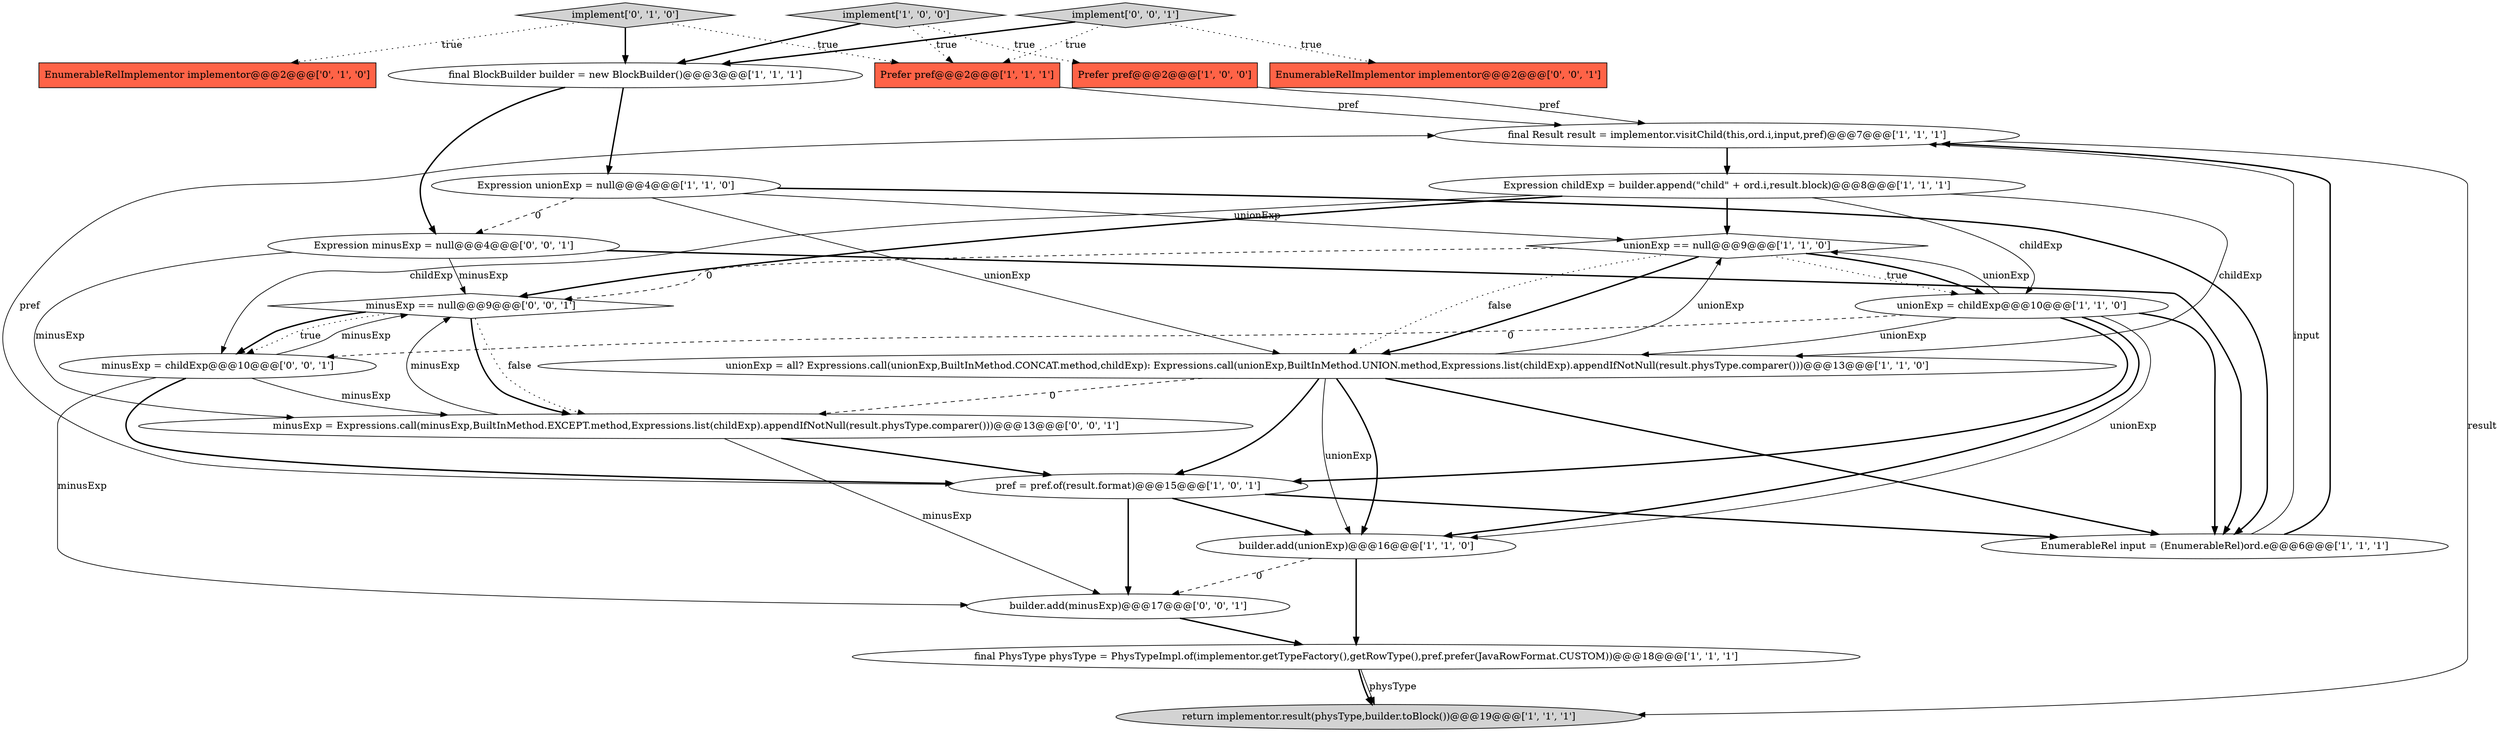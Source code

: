 digraph {
22 [style = filled, label = "builder.add(minusExp)@@@17@@@['0', '0', '1']", fillcolor = white, shape = ellipse image = "AAA0AAABBB3BBB"];
7 [style = filled, label = "pref = pref.of(result.format)@@@15@@@['1', '0', '1']", fillcolor = white, shape = ellipse image = "AAA0AAABBB1BBB"];
15 [style = filled, label = "implement['0', '1', '0']", fillcolor = lightgray, shape = diamond image = "AAA0AAABBB2BBB"];
0 [style = filled, label = "Expression unionExp = null@@@4@@@['1', '1', '0']", fillcolor = white, shape = ellipse image = "AAA0AAABBB1BBB"];
23 [style = filled, label = "Expression minusExp = null@@@4@@@['0', '0', '1']", fillcolor = white, shape = ellipse image = "AAA0AAABBB3BBB"];
4 [style = filled, label = "unionExp == null@@@9@@@['1', '1', '0']", fillcolor = white, shape = diamond image = "AAA0AAABBB1BBB"];
3 [style = filled, label = "Expression childExp = builder.append(\"child\" + ord.i,result.block)@@@8@@@['1', '1', '1']", fillcolor = white, shape = ellipse image = "AAA0AAABBB1BBB"];
18 [style = filled, label = "minusExp = Expressions.call(minusExp,BuiltInMethod.EXCEPT.method,Expressions.list(childExp).appendIfNotNull(result.physType.comparer()))@@@13@@@['0', '0', '1']", fillcolor = white, shape = ellipse image = "AAA0AAABBB3BBB"];
19 [style = filled, label = "minusExp == null@@@9@@@['0', '0', '1']", fillcolor = white, shape = diamond image = "AAA0AAABBB3BBB"];
10 [style = filled, label = "unionExp = childExp@@@10@@@['1', '1', '0']", fillcolor = white, shape = ellipse image = "AAA0AAABBB1BBB"];
9 [style = filled, label = "Prefer pref@@@2@@@['1', '1', '1']", fillcolor = tomato, shape = box image = "AAA0AAABBB1BBB"];
20 [style = filled, label = "implement['0', '0', '1']", fillcolor = lightgray, shape = diamond image = "AAA0AAABBB3BBB"];
13 [style = filled, label = "final BlockBuilder builder = new BlockBuilder()@@@3@@@['1', '1', '1']", fillcolor = white, shape = ellipse image = "AAA0AAABBB1BBB"];
12 [style = filled, label = "EnumerableRel input = (EnumerableRel)ord.e@@@6@@@['1', '1', '1']", fillcolor = white, shape = ellipse image = "AAA0AAABBB1BBB"];
11 [style = filled, label = "unionExp = all? Expressions.call(unionExp,BuiltInMethod.CONCAT.method,childExp): Expressions.call(unionExp,BuiltInMethod.UNION.method,Expressions.list(childExp).appendIfNotNull(result.physType.comparer()))@@@13@@@['1', '1', '0']", fillcolor = white, shape = ellipse image = "AAA0AAABBB1BBB"];
8 [style = filled, label = "return implementor.result(physType,builder.toBlock())@@@19@@@['1', '1', '1']", fillcolor = lightgray, shape = ellipse image = "AAA0AAABBB1BBB"];
21 [style = filled, label = "minusExp = childExp@@@10@@@['0', '0', '1']", fillcolor = white, shape = ellipse image = "AAA0AAABBB3BBB"];
2 [style = filled, label = "builder.add(unionExp)@@@16@@@['1', '1', '0']", fillcolor = white, shape = ellipse image = "AAA0AAABBB1BBB"];
5 [style = filled, label = "implement['1', '0', '0']", fillcolor = lightgray, shape = diamond image = "AAA0AAABBB1BBB"];
17 [style = filled, label = "EnumerableRelImplementor implementor@@@2@@@['0', '0', '1']", fillcolor = tomato, shape = box image = "AAA0AAABBB3BBB"];
6 [style = filled, label = "Prefer pref@@@2@@@['1', '0', '0']", fillcolor = tomato, shape = box image = "AAA0AAABBB1BBB"];
14 [style = filled, label = "final PhysType physType = PhysTypeImpl.of(implementor.getTypeFactory(),getRowType(),pref.prefer(JavaRowFormat.CUSTOM))@@@18@@@['1', '1', '1']", fillcolor = white, shape = ellipse image = "AAA0AAABBB1BBB"];
16 [style = filled, label = "EnumerableRelImplementor implementor@@@2@@@['0', '1', '0']", fillcolor = tomato, shape = box image = "AAA0AAABBB2BBB"];
1 [style = filled, label = "final Result result = implementor.visitChild(this,ord.i,input,pref)@@@7@@@['1', '1', '1']", fillcolor = white, shape = ellipse image = "AAA0AAABBB1BBB"];
0->11 [style = solid, label="unionExp"];
19->21 [style = dotted, label="true"];
19->18 [style = dotted, label="false"];
2->22 [style = dashed, label="0"];
10->2 [style = bold, label=""];
11->12 [style = bold, label=""];
11->4 [style = solid, label="unionExp"];
21->19 [style = solid, label="minusExp"];
0->4 [style = solid, label="unionExp"];
12->1 [style = solid, label="input"];
13->0 [style = bold, label=""];
0->23 [style = dashed, label="0"];
5->9 [style = dotted, label="true"];
13->23 [style = bold, label=""];
4->11 [style = bold, label=""];
4->10 [style = dotted, label="true"];
1->8 [style = solid, label="result"];
18->19 [style = solid, label="minusExp"];
10->4 [style = solid, label="unionExp"];
3->10 [style = solid, label="childExp"];
12->1 [style = bold, label=""];
10->21 [style = dashed, label="0"];
20->17 [style = dotted, label="true"];
21->18 [style = solid, label="minusExp"];
6->1 [style = solid, label="pref"];
7->22 [style = bold, label=""];
4->11 [style = dotted, label="false"];
11->2 [style = bold, label=""];
5->13 [style = bold, label=""];
11->7 [style = bold, label=""];
10->12 [style = bold, label=""];
19->21 [style = bold, label=""];
11->2 [style = solid, label="unionExp"];
3->11 [style = solid, label="childExp"];
10->7 [style = bold, label=""];
5->6 [style = dotted, label="true"];
1->3 [style = bold, label=""];
20->13 [style = bold, label=""];
7->12 [style = bold, label=""];
10->2 [style = solid, label="unionExp"];
14->8 [style = solid, label="physType"];
18->22 [style = solid, label="minusExp"];
0->12 [style = bold, label=""];
23->12 [style = bold, label=""];
23->18 [style = solid, label="minusExp"];
22->14 [style = bold, label=""];
7->1 [style = solid, label="pref"];
3->19 [style = bold, label=""];
14->8 [style = bold, label=""];
15->13 [style = bold, label=""];
11->18 [style = dashed, label="0"];
21->7 [style = bold, label=""];
10->11 [style = solid, label="unionExp"];
4->10 [style = bold, label=""];
15->16 [style = dotted, label="true"];
2->14 [style = bold, label=""];
15->9 [style = dotted, label="true"];
21->22 [style = solid, label="minusExp"];
23->19 [style = solid, label="minusExp"];
20->9 [style = dotted, label="true"];
4->19 [style = dashed, label="0"];
19->18 [style = bold, label=""];
3->4 [style = bold, label=""];
18->7 [style = bold, label=""];
3->21 [style = solid, label="childExp"];
9->1 [style = solid, label="pref"];
7->2 [style = bold, label=""];
}
